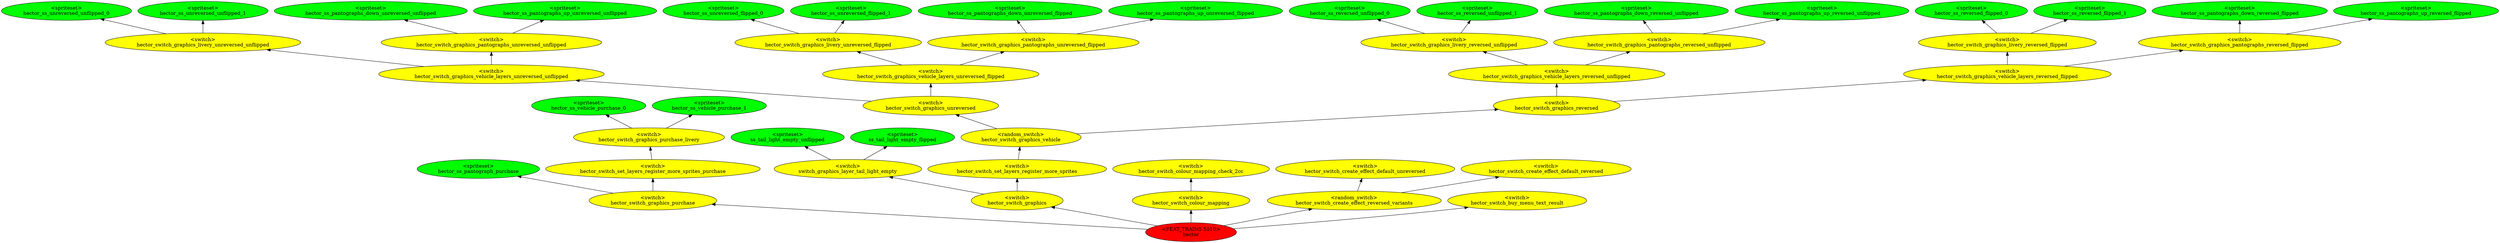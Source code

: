 digraph {
rankdir="BT"
ss_tail_light_empty_unflipped [fillcolor=green style="filled" label="<spriteset>\nss_tail_light_empty_unflipped"]
ss_tail_light_empty_flipped [fillcolor=green style="filled" label="<spriteset>\nss_tail_light_empty_flipped"]
switch_graphics_layer_tail_light_empty [fillcolor=yellow style="filled" label="<switch>\nswitch_graphics_layer_tail_light_empty"]
hector_ss_unreversed_unflipped_0 [fillcolor=green style="filled" label="<spriteset>\nhector_ss_unreversed_unflipped_0"]
hector_ss_unreversed_unflipped_1 [fillcolor=green style="filled" label="<spriteset>\nhector_ss_unreversed_unflipped_1"]
hector_switch_graphics_livery_unreversed_unflipped [fillcolor=yellow style="filled" label="<switch>\nhector_switch_graphics_livery_unreversed_unflipped"]
hector_ss_pantographs_down_unreversed_unflipped [fillcolor=green style="filled" label="<spriteset>\nhector_ss_pantographs_down_unreversed_unflipped"]
hector_ss_pantographs_up_unreversed_unflipped [fillcolor=green style="filled" label="<spriteset>\nhector_ss_pantographs_up_unreversed_unflipped"]
hector_switch_graphics_pantographs_unreversed_unflipped [fillcolor=yellow style="filled" label="<switch>\nhector_switch_graphics_pantographs_unreversed_unflipped"]
hector_switch_graphics_vehicle_layers_unreversed_unflipped [fillcolor=yellow style="filled" label="<switch>\nhector_switch_graphics_vehicle_layers_unreversed_unflipped"]
hector_ss_unreversed_flipped_0 [fillcolor=green style="filled" label="<spriteset>\nhector_ss_unreversed_flipped_0"]
hector_ss_unreversed_flipped_1 [fillcolor=green style="filled" label="<spriteset>\nhector_ss_unreversed_flipped_1"]
hector_switch_graphics_livery_unreversed_flipped [fillcolor=yellow style="filled" label="<switch>\nhector_switch_graphics_livery_unreversed_flipped"]
hector_ss_pantographs_down_unreversed_flipped [fillcolor=green style="filled" label="<spriteset>\nhector_ss_pantographs_down_unreversed_flipped"]
hector_ss_pantographs_up_unreversed_flipped [fillcolor=green style="filled" label="<spriteset>\nhector_ss_pantographs_up_unreversed_flipped"]
hector_switch_graphics_pantographs_unreversed_flipped [fillcolor=yellow style="filled" label="<switch>\nhector_switch_graphics_pantographs_unreversed_flipped"]
hector_switch_graphics_vehicle_layers_unreversed_flipped [fillcolor=yellow style="filled" label="<switch>\nhector_switch_graphics_vehicle_layers_unreversed_flipped"]
hector_switch_graphics_unreversed [fillcolor=yellow style="filled" label="<switch>\nhector_switch_graphics_unreversed"]
hector_ss_reversed_unflipped_0 [fillcolor=green style="filled" label="<spriteset>\nhector_ss_reversed_unflipped_0"]
hector_ss_reversed_unflipped_1 [fillcolor=green style="filled" label="<spriteset>\nhector_ss_reversed_unflipped_1"]
hector_switch_graphics_livery_reversed_unflipped [fillcolor=yellow style="filled" label="<switch>\nhector_switch_graphics_livery_reversed_unflipped"]
hector_ss_pantographs_down_reversed_unflipped [fillcolor=green style="filled" label="<spriteset>\nhector_ss_pantographs_down_reversed_unflipped"]
hector_ss_pantographs_up_reversed_unflipped [fillcolor=green style="filled" label="<spriteset>\nhector_ss_pantographs_up_reversed_unflipped"]
hector_switch_graphics_pantographs_reversed_unflipped [fillcolor=yellow style="filled" label="<switch>\nhector_switch_graphics_pantographs_reversed_unflipped"]
hector_switch_graphics_vehicle_layers_reversed_unflipped [fillcolor=yellow style="filled" label="<switch>\nhector_switch_graphics_vehicle_layers_reversed_unflipped"]
hector_ss_reversed_flipped_0 [fillcolor=green style="filled" label="<spriteset>\nhector_ss_reversed_flipped_0"]
hector_ss_reversed_flipped_1 [fillcolor=green style="filled" label="<spriteset>\nhector_ss_reversed_flipped_1"]
hector_switch_graphics_livery_reversed_flipped [fillcolor=yellow style="filled" label="<switch>\nhector_switch_graphics_livery_reversed_flipped"]
hector_ss_pantographs_down_reversed_flipped [fillcolor=green style="filled" label="<spriteset>\nhector_ss_pantographs_down_reversed_flipped"]
hector_ss_pantographs_up_reversed_flipped [fillcolor=green style="filled" label="<spriteset>\nhector_ss_pantographs_up_reversed_flipped"]
hector_switch_graphics_pantographs_reversed_flipped [fillcolor=yellow style="filled" label="<switch>\nhector_switch_graphics_pantographs_reversed_flipped"]
hector_switch_graphics_vehicle_layers_reversed_flipped [fillcolor=yellow style="filled" label="<switch>\nhector_switch_graphics_vehicle_layers_reversed_flipped"]
hector_switch_graphics_reversed [fillcolor=yellow style="filled" label="<switch>\nhector_switch_graphics_reversed"]
hector_switch_graphics_vehicle [fillcolor=yellow style="filled" label="<random_switch>\nhector_switch_graphics_vehicle"]
hector_ss_vehicle_purchase_0 [fillcolor=green style="filled" label="<spriteset>\nhector_ss_vehicle_purchase_0"]
hector_ss_vehicle_purchase_1 [fillcolor=green style="filled" label="<spriteset>\nhector_ss_vehicle_purchase_1"]
hector_switch_graphics_purchase_livery [fillcolor=yellow style="filled" label="<switch>\nhector_switch_graphics_purchase_livery"]
hector_ss_pantograph_purchase [fillcolor=green style="filled" label="<spriteset>\nhector_ss_pantograph_purchase"]
hector_switch_set_layers_register_more_sprites_purchase [fillcolor=yellow style="filled" label="<switch>\nhector_switch_set_layers_register_more_sprites_purchase"]
hector_switch_graphics_purchase [fillcolor=yellow style="filled" label="<switch>\nhector_switch_graphics_purchase"]
hector_switch_set_layers_register_more_sprites [fillcolor=yellow style="filled" label="<switch>\nhector_switch_set_layers_register_more_sprites"]
hector_switch_graphics [fillcolor=yellow style="filled" label="<switch>\nhector_switch_graphics"]
hector_switch_colour_mapping_check_2cc [fillcolor=yellow style="filled" label="<switch>\nhector_switch_colour_mapping_check_2cc"]
hector_switch_colour_mapping [fillcolor=yellow style="filled" label="<switch>\nhector_switch_colour_mapping"]
hector_switch_create_effect_default_unreversed [fillcolor=yellow style="filled" label="<switch>\nhector_switch_create_effect_default_unreversed"]
hector_switch_create_effect_default_reversed [fillcolor=yellow style="filled" label="<switch>\nhector_switch_create_effect_default_reversed"]
hector_switch_create_effect_reversed_variants [fillcolor=yellow style="filled" label="<random_switch>\nhector_switch_create_effect_reversed_variants"]
hector_switch_buy_menu_text_result [fillcolor=yellow style="filled" label="<switch>\nhector_switch_buy_menu_text_result"]
hector [fillcolor=red style="filled" label="<FEAT_TRAINS 5510>\nhector"]
hector_switch_create_effect_reversed_variants->hector_switch_create_effect_default_reversed
hector_switch_graphics_vehicle_layers_reversed_flipped->hector_switch_graphics_livery_reversed_flipped
hector_switch_graphics_unreversed->hector_switch_graphics_vehicle_layers_unreversed_unflipped
hector_switch_graphics_pantographs_reversed_unflipped->hector_ss_pantographs_down_reversed_unflipped
hector_switch_graphics_vehicle->hector_switch_graphics_unreversed
hector_switch_graphics_livery_reversed_flipped->hector_ss_reversed_flipped_0
hector_switch_graphics_reversed->hector_switch_graphics_vehicle_layers_reversed_unflipped
hector->hector_switch_colour_mapping
hector_switch_graphics_purchase_livery->hector_ss_vehicle_purchase_0
hector_switch_graphics_vehicle->hector_switch_graphics_reversed
hector_switch_graphics_vehicle_layers_reversed_unflipped->hector_switch_graphics_pantographs_reversed_unflipped
hector_switch_set_layers_register_more_sprites->hector_switch_graphics_vehicle
hector_switch_create_effect_reversed_variants->hector_switch_create_effect_default_unreversed
hector_switch_graphics_livery_reversed_unflipped->hector_ss_reversed_unflipped_1
switch_graphics_layer_tail_light_empty->ss_tail_light_empty_flipped
hector_switch_graphics_vehicle_layers_reversed_unflipped->hector_switch_graphics_livery_reversed_unflipped
hector_switch_graphics_vehicle_layers_unreversed_flipped->hector_switch_graphics_livery_unreversed_flipped
hector_switch_graphics_pantographs_reversed_flipped->hector_ss_pantographs_up_reversed_flipped
hector_switch_graphics_purchase_livery->hector_ss_vehicle_purchase_1
hector_switch_graphics_livery_unreversed_unflipped->hector_ss_unreversed_unflipped_1
hector_switch_graphics_pantographs_unreversed_unflipped->hector_ss_pantographs_down_unreversed_unflipped
hector_switch_graphics_vehicle_layers_unreversed_flipped->hector_switch_graphics_pantographs_unreversed_flipped
hector_switch_graphics_livery_reversed_unflipped->hector_ss_reversed_unflipped_0
hector_switch_graphics_pantographs_reversed_unflipped->hector_ss_pantographs_up_reversed_unflipped
hector_switch_graphics_livery_unreversed_flipped->hector_ss_unreversed_flipped_0
hector_switch_graphics_pantographs_unreversed_flipped->hector_ss_pantographs_up_unreversed_flipped
hector->hector_switch_buy_menu_text_result
hector_switch_graphics_livery_unreversed_flipped->hector_ss_unreversed_flipped_1
hector_switch_graphics_purchase->hector_switch_set_layers_register_more_sprites_purchase
hector_switch_graphics_reversed->hector_switch_graphics_vehicle_layers_reversed_flipped
hector_switch_graphics_vehicle_layers_unreversed_unflipped->hector_switch_graphics_livery_unreversed_unflipped
hector_switch_graphics_vehicle_layers_unreversed_unflipped->hector_switch_graphics_pantographs_unreversed_unflipped
hector_switch_graphics_vehicle_layers_reversed_flipped->hector_switch_graphics_pantographs_reversed_flipped
switch_graphics_layer_tail_light_empty->ss_tail_light_empty_unflipped
hector_switch_graphics_pantographs_reversed_flipped->hector_ss_pantographs_down_reversed_flipped
hector_switch_graphics_livery_reversed_flipped->hector_ss_reversed_flipped_1
hector->hector_switch_graphics_purchase
hector_switch_graphics->switch_graphics_layer_tail_light_empty
hector->hector_switch_create_effect_reversed_variants
hector_switch_graphics_pantographs_unreversed_unflipped->hector_ss_pantographs_up_unreversed_unflipped
hector->hector_switch_graphics
hector_switch_graphics_unreversed->hector_switch_graphics_vehicle_layers_unreversed_flipped
hector_switch_graphics_purchase->hector_ss_pantograph_purchase
hector_switch_graphics->hector_switch_set_layers_register_more_sprites
hector_switch_graphics_livery_unreversed_unflipped->hector_ss_unreversed_unflipped_0
hector_switch_set_layers_register_more_sprites_purchase->hector_switch_graphics_purchase_livery
hector_switch_graphics_pantographs_unreversed_flipped->hector_ss_pantographs_down_unreversed_flipped
hector_switch_colour_mapping->hector_switch_colour_mapping_check_2cc
}
